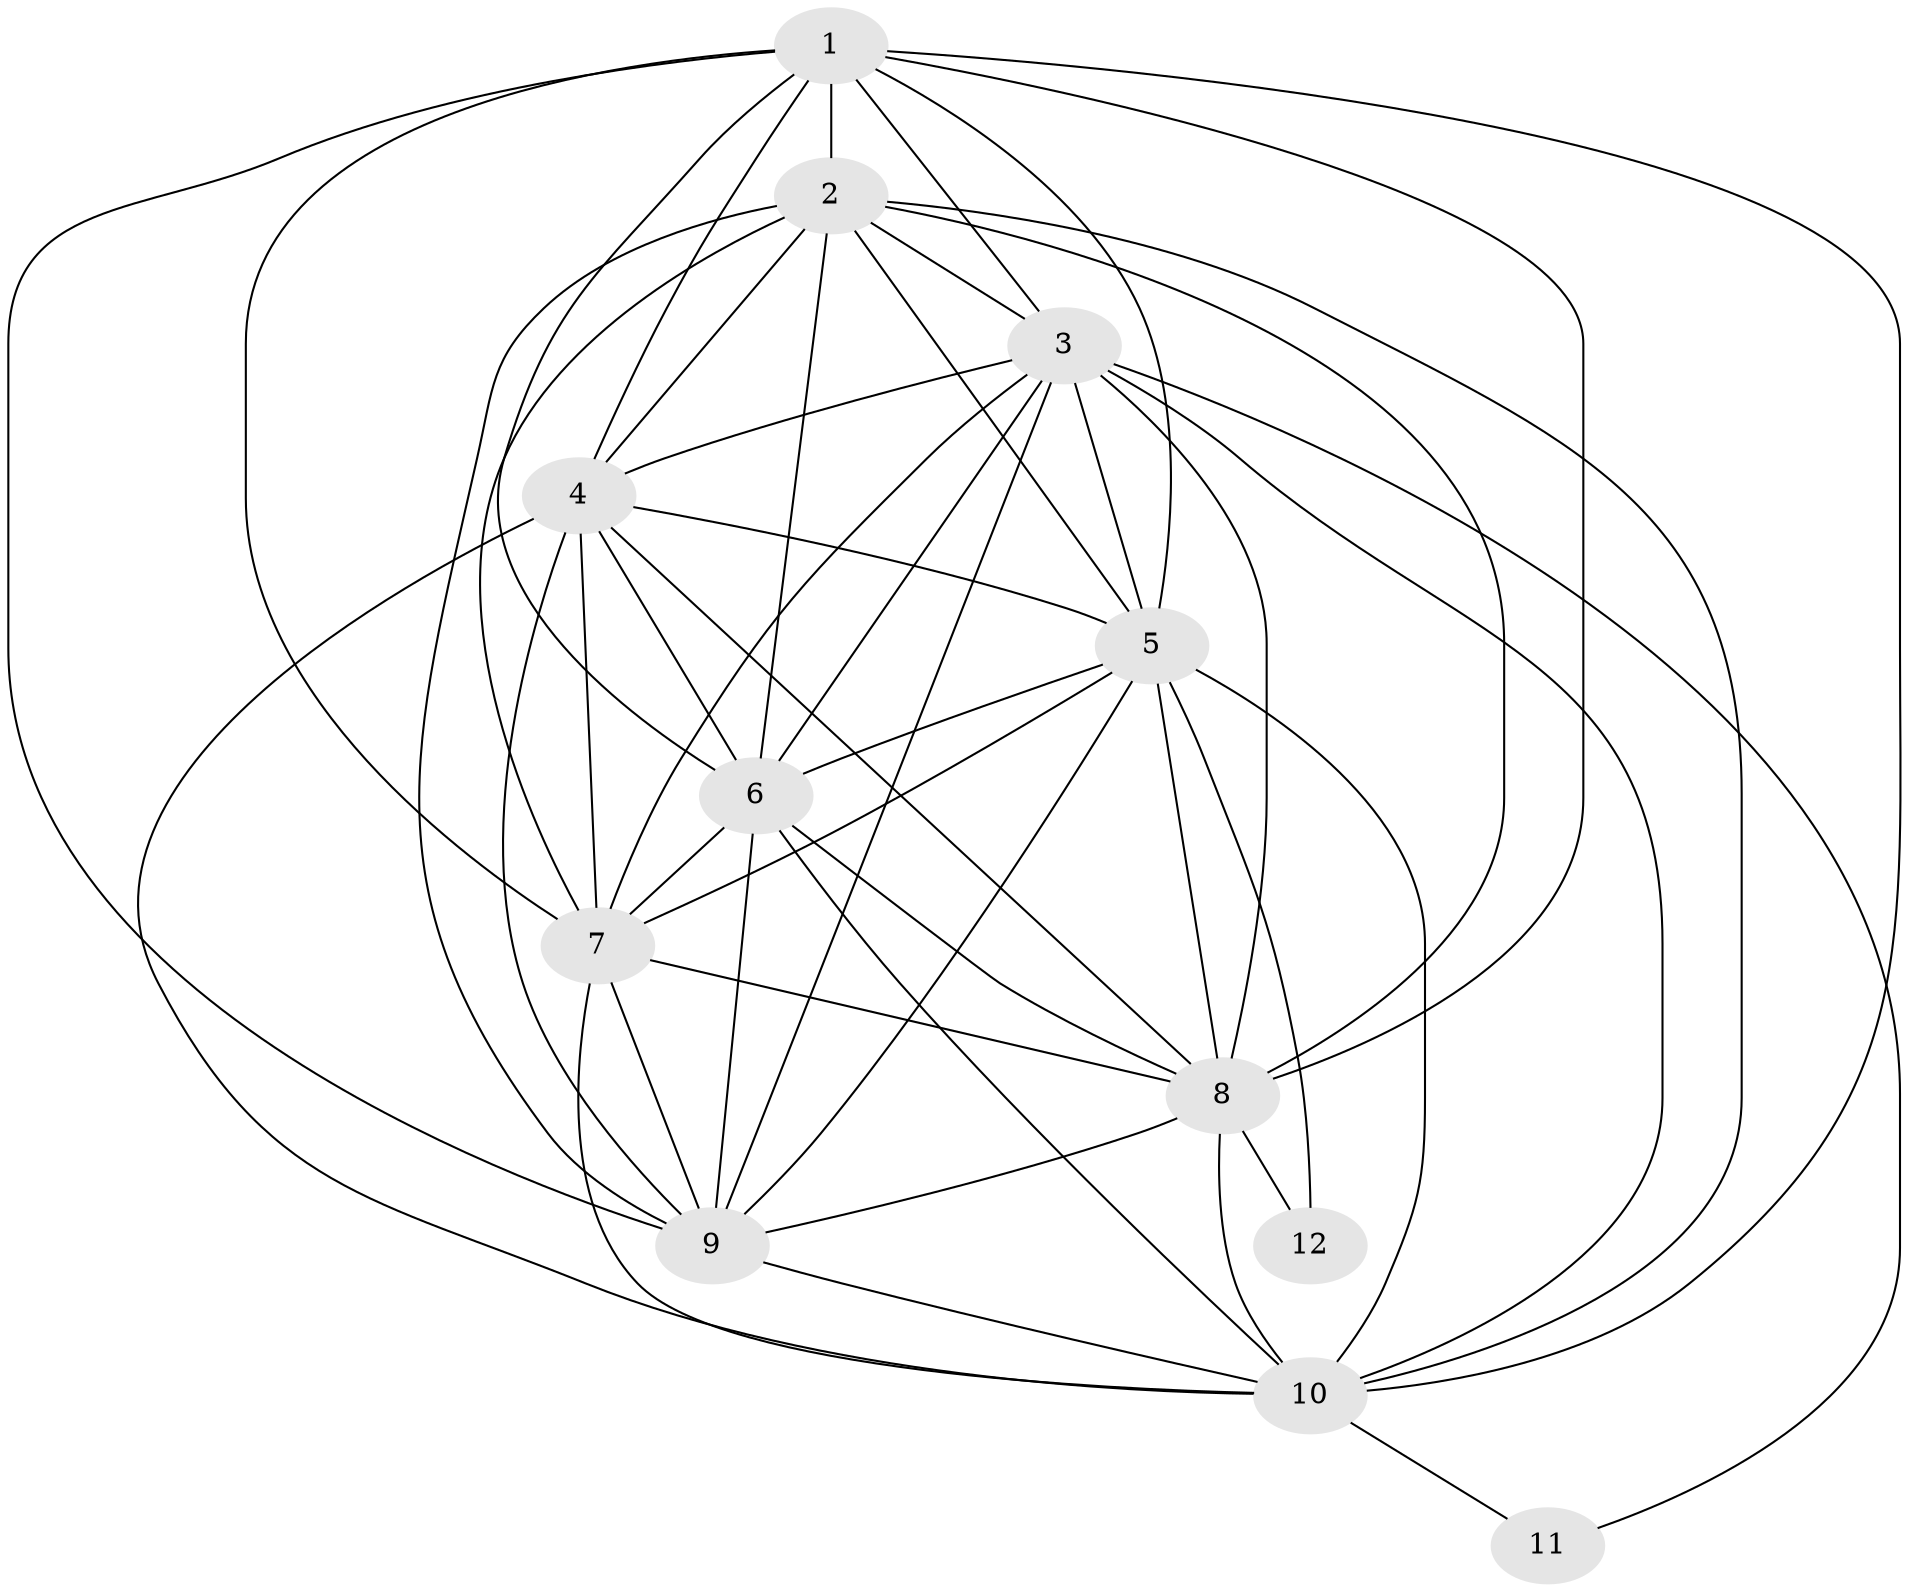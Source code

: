 // Generated by graph-tools (version 1.1) at 2025/46/02/15/25 05:46:28]
// undirected, 12 vertices, 49 edges
graph export_dot {
graph [start="1"]
  node [color=gray90,style=filled];
  1 [super="+15+16"];
  2;
  3 [super="+14+17"];
  4 [super="+13+18+19"];
  5;
  6 [super="+18"];
  7 [super="+13+16+20"];
  8 [super="+19"];
  9;
  10 [super="+15"];
  11 [super="+20"];
  12 [super="+14"];
  1 -- 2;
  1 -- 3;
  1 -- 4;
  1 -- 5;
  1 -- 6;
  1 -- 7;
  1 -- 8;
  1 -- 9;
  1 -- 10;
  2 -- 3;
  2 -- 4;
  2 -- 5;
  2 -- 6;
  2 -- 7;
  2 -- 8;
  2 -- 9;
  2 -- 10;
  3 -- 4;
  3 -- 5;
  3 -- 6;
  3 -- 7;
  3 -- 8;
  3 -- 9;
  3 -- 10;
  3 -- 11;
  4 -- 5;
  4 -- 6;
  4 -- 7;
  4 -- 8;
  4 -- 9;
  4 -- 10;
  5 -- 6;
  5 -- 7;
  5 -- 8;
  5 -- 9;
  5 -- 10;
  5 -- 12;
  6 -- 7;
  6 -- 8;
  6 -- 9;
  6 -- 10;
  7 -- 8;
  7 -- 9;
  7 -- 10;
  8 -- 9;
  8 -- 10;
  8 -- 12;
  9 -- 10;
  10 -- 11;
}
